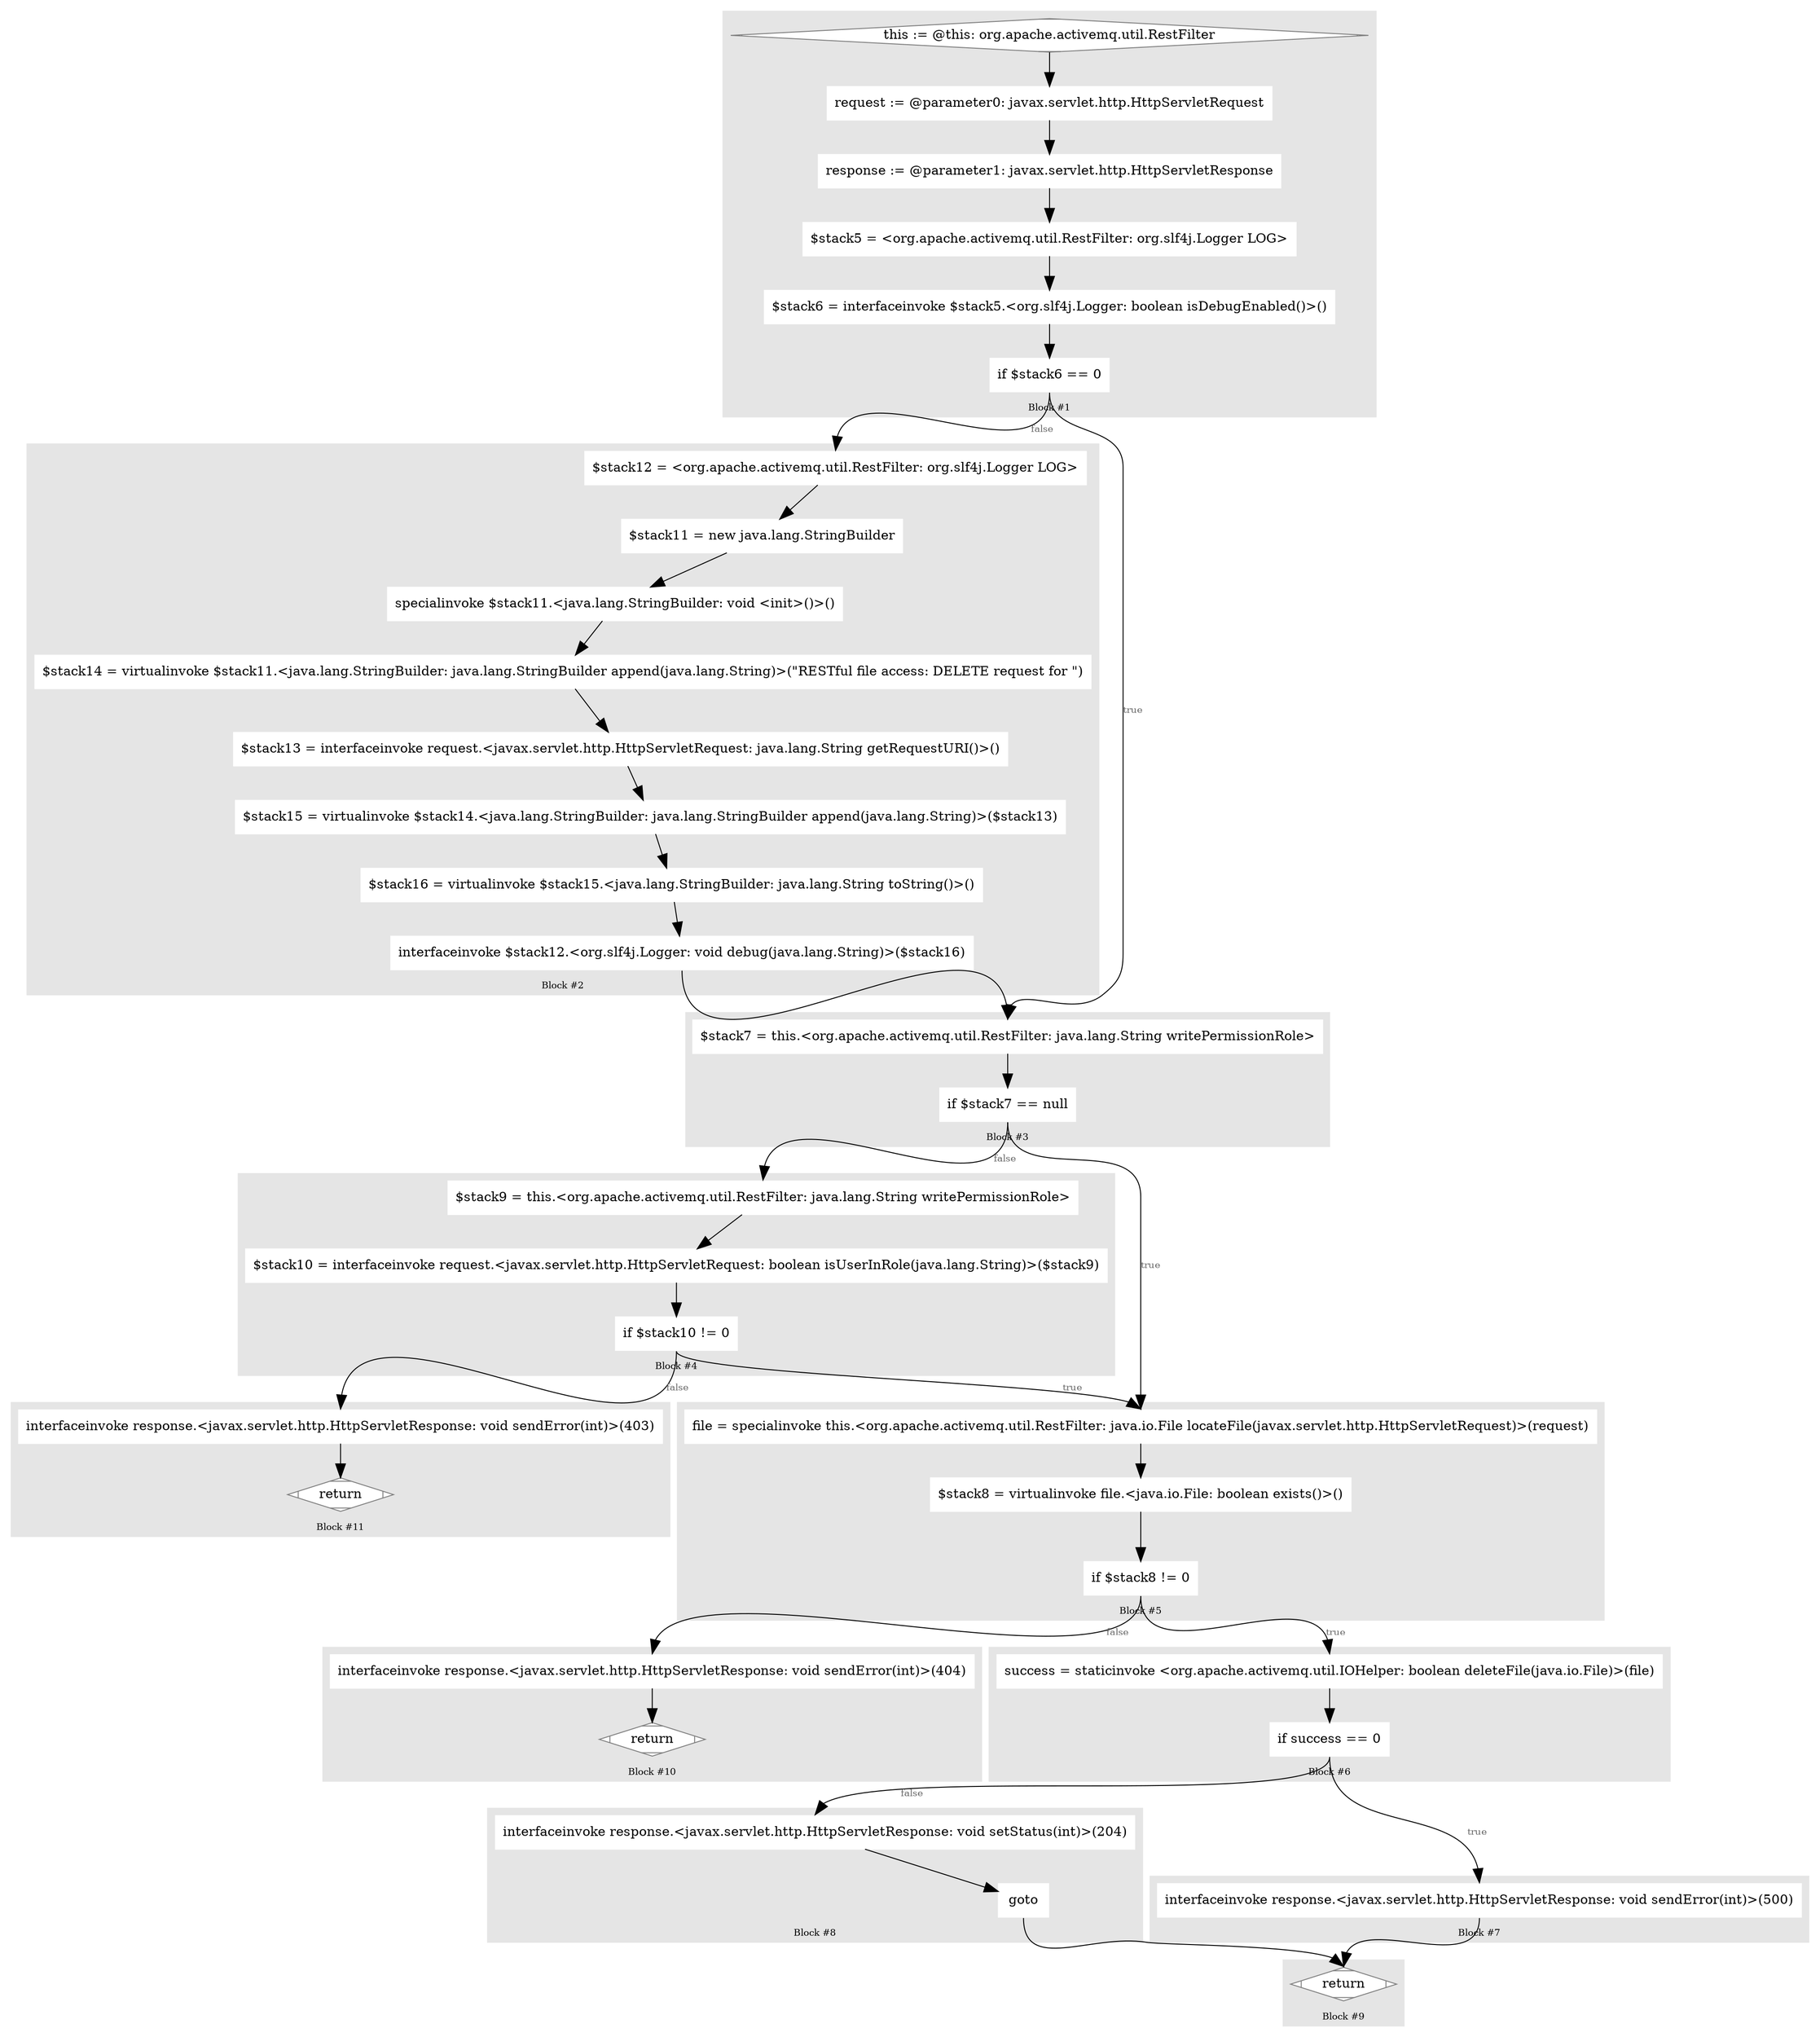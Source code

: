 digraph G {
	compound=true
	labelloc=b
	style=filled
	color=gray90
	node [shape=box,style=filled,color=white]
	edge [fontsize=10,arrowsize=1.5,fontcolor=grey40]
	fontsize=10

//  lines [192: 192] 
	subgraph cluster_391135083 { 
		label = "Block #1"
		573958827[label="this := @this: org.apache.activemq.util.RestFilter",shape=Mdiamond,color=grey50,fillcolor=white]
		1003292107[label="request := @parameter0: javax.servlet.http.HttpServletRequest"]
		997033037[label="response := @parameter1: javax.servlet.http.HttpServletResponse"]
		896982466[label="$stack5 = &lt;org.apache.activemq.util.RestFilter: org.slf4j.Logger LOG&gt;"]
		193388045[label="$stack6 = interfaceinvoke $stack5.&lt;org.slf4j.Logger: boolean isDebugEnabled()&gt;()"]
		136157810[label="if $stack6 == 0"]

		573958827 -> 1003292107 -> 997033037 -> 896982466 -> 193388045 -> 136157810
	}
	136157810:s -> 1275035040:n[label="false"]
	136157810:s -> 777457133:n[label="true"]

//  lines [193: 193] 
	subgraph cluster_271095942 { 
		label = "Block #2"
		1275035040[label="$stack12 = &lt;org.apache.activemq.util.RestFilter: org.slf4j.Logger LOG&gt;"]
		1046665075[label="$stack11 = new java.lang.StringBuilder"]
		1921242091[label="specialinvoke $stack11.&lt;java.lang.StringBuilder: void &lt;init&gt;()&gt;()"]
		1324829744[label="$stack14 = virtualinvoke $stack11.&lt;java.lang.StringBuilder: java.lang.StringBuilder append(java.lang.String)&gt;(&quot;RESTful file access: DELETE request for &quot;)"]
		2103569237[label="$stack13 = interfaceinvoke request.&lt;javax.servlet.http.HttpServletRequest: java.lang.String getRequestURI()&gt;()"]
		1819940427[label="$stack15 = virtualinvoke $stack14.&lt;java.lang.StringBuilder: java.lang.StringBuilder append(java.lang.String)&gt;($stack13)"]
		873634936[label="$stack16 = virtualinvoke $stack15.&lt;java.lang.StringBuilder: java.lang.String toString()&gt;()"]
		1670313965[label="interfaceinvoke $stack12.&lt;org.slf4j.Logger: void debug(java.lang.String)&gt;($stack16)"]

		1275035040 -> 1046665075 -> 1921242091 -> 1324829744 -> 2103569237 -> 1819940427 -> 873634936 -> 1670313965
	}
	1670313965:s -> 777457133:n

//  lines [196: 196] 
	subgraph cluster_1106681476 { 
		label = "Block #3"
		777457133[label="$stack7 = this.&lt;org.apache.activemq.util.RestFilter: java.lang.String writePermissionRole&gt;"]
		901205084[label="if $stack7 == null"]

		777457133 -> 901205084
	}
	901205084:s -> 1020155847:n[label="false"]
	901205084:s -> 567294307:n[label="true"]

//  lines [196: 196] 
	subgraph cluster_37981645 { 
		label = "Block #4"
		1020155847[label="$stack9 = this.&lt;org.apache.activemq.util.RestFilter: java.lang.String writePermissionRole&gt;"]
		485845532[label="$stack10 = interfaceinvoke request.&lt;javax.servlet.http.HttpServletRequest: boolean isUserInRole(java.lang.String)&gt;($stack9)"]
		1399701152[label="if $stack10 != 0"]

		1020155847 -> 485845532 -> 1399701152
	}
	1399701152:s -> 1365767549:n[label="false"]
	1399701152:s -> 567294307:n[label="true"]

//  lines [201: 203] 
	subgraph cluster_238762799 { 
		label = "Block #5"
		567294307[label="file = specialinvoke this.&lt;org.apache.activemq.util.RestFilter: java.io.File locateFile(javax.servlet.http.HttpServletRequest)&gt;(request)"]
		871790326[label="$stack8 = virtualinvoke file.&lt;java.io.File: boolean exists()&gt;()"]
		1281025083[label="if $stack8 != 0"]

		567294307 -> 871790326 -> 1281025083
	}
	1281025083:s -> 672746064:n[label="false"]
	1281025083:s -> 527829831:n[label="true"]

//  lines [209: 211] 
	subgraph cluster_718571091 { 
		label = "Block #6"
		527829831[label="success = staticinvoke &lt;org.apache.activemq.util.IOHelper: boolean deleteFile(java.io.File)&gt;(file)"]
		418179060[label="if success == 0"]

		527829831 -> 418179060
	}
	418179060:s -> 2107577743:n[label="false"]
	418179060:s -> 1267149311:n[label="true"]

//  lines [216: 216] 
	subgraph cluster_102174918 { 
		label = "Block #7"
		1267149311[label="interfaceinvoke response.&lt;javax.servlet.http.HttpServletResponse: void sendError(int)&gt;(500)"]
	}
	1267149311:s -> 52514534:n

//  lines [212: 212] 
	subgraph cluster_1173346575 { 
		label = "Block #8"
		2107577743[label="interfaceinvoke response.&lt;javax.servlet.http.HttpServletResponse: void setStatus(int)&gt;(204)"]
		2109839984[label="goto"]

		2107577743 -> 2109839984
	}
	2109839984:s -> 52514534:n

//  lines [225: 225] 
	subgraph cluster_943573036 { 
		label = "Block #9"
		52514534[label="return",shape=Mdiamond,color=grey50,fillcolor=white]
	}

//  lines [204: 206] 
	subgraph cluster_2133655103 { 
		label = "Block #10"
		672746064[label="interfaceinvoke response.&lt;javax.servlet.http.HttpServletResponse: void sendError(int)&gt;(404)"]
		442199874[label="return",shape=Mdiamond,color=grey50,fillcolor=white]

		672746064 -> 442199874
	}

//  lines [197: 198] 
	subgraph cluster_105579928 { 
		label = "Block #11"
		1365767549[label="interfaceinvoke response.&lt;javax.servlet.http.HttpServletResponse: void sendError(int)&gt;(403)"]
		418958713[label="return",shape=Mdiamond,color=grey50,fillcolor=white]

		1365767549 -> 418958713
	}

}